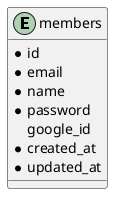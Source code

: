 @startuml

entity members {
 * id
 * email
 * name
 * password
   google_id
 * created_at
 * updated_at
}

@enduml
